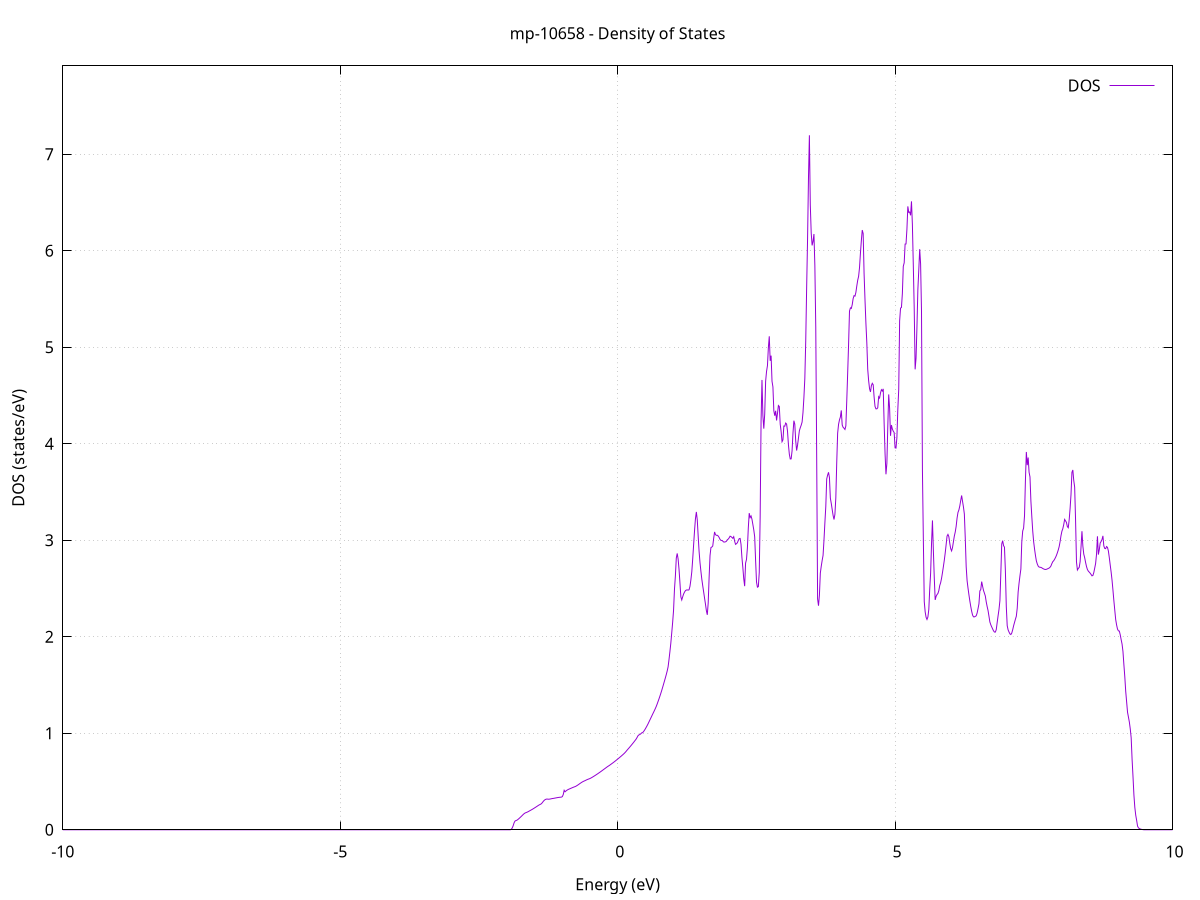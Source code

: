 set title 'mp-10658 - Density of States'
set xlabel 'Energy (eV)'
set ylabel 'DOS (states/eV)'
set grid
set xrange [-10:10]
set yrange [0:7.917]
set xzeroaxis lt -1
set terminal png size 800,600
set output 'mp-10658_dos_gnuplot.png'
plot '-' using 1:2 with lines title 'DOS'
-21.878500 0.000000
-21.862100 0.000000
-21.845600 0.000000
-21.829200 0.000000
-21.812800 0.000000
-21.796400 0.000000
-21.779900 0.000000
-21.763500 0.000000
-21.747100 0.000000
-21.730600 0.000000
-21.714200 0.000000
-21.697800 0.000000
-21.681300 0.000000
-21.664900 0.000000
-21.648500 0.000000
-21.632100 0.000000
-21.615600 0.000000
-21.599200 0.000000
-21.582800 0.000000
-21.566300 0.000000
-21.549900 0.000000
-21.533500 0.000000
-21.517100 0.000000
-21.500600 0.000000
-21.484200 0.000000
-21.467800 0.000000
-21.451300 0.000000
-21.434900 0.000000
-21.418500 0.000000
-21.402000 0.000000
-21.385600 0.000000
-21.369200 0.000000
-21.352800 0.000000
-21.336300 0.000000
-21.319900 0.000000
-21.303500 0.000000
-21.287000 0.000000
-21.270600 0.000000
-21.254200 0.000000
-21.237800 0.000000
-21.221300 0.000000
-21.204900 0.000000
-21.188500 0.000000
-21.172000 0.000000
-21.155600 0.000000
-21.139200 0.000000
-21.122700 0.000000
-21.106300 0.000000
-21.089900 0.000000
-21.073500 0.000000
-21.057000 0.000000
-21.040600 0.000000
-21.024200 0.000000
-21.007700 0.000000
-20.991300 0.000000
-20.974900 0.000000
-20.958500 0.000000
-20.942000 0.000000
-20.925600 0.000000
-20.909200 0.000000
-20.892700 0.000000
-20.876300 0.000000
-20.859900 0.000000
-20.843400 0.000000
-20.827000 0.000000
-20.810600 0.000000
-20.794200 0.000000
-20.777700 0.000000
-20.761300 0.000000
-20.744900 0.000000
-20.728400 0.000000
-20.712000 0.000000
-20.695600 0.000000
-20.679200 0.000000
-20.662700 0.000000
-20.646300 0.000000
-20.629900 0.000000
-20.613400 0.000000
-20.597000 0.000000
-20.580600 0.000000
-20.564100 0.000000
-20.547700 0.000000
-20.531300 0.000000
-20.514900 0.000000
-20.498400 0.000000
-20.482000 0.000000
-20.465600 0.000000
-20.449100 0.000000
-20.432700 0.000000
-20.416300 0.000000
-20.399800 0.000000
-20.383400 0.316300
-20.367000 1.110000
-20.350600 4.631000
-20.334100 10.374500
-20.317700 13.296700
-20.301300 17.948300
-20.284800 22.563200
-20.268400 28.885900
-20.252000 35.781600
-20.235600 36.711000
-20.219100 28.171500
-20.202700 20.006400
-20.186300 30.723900
-20.169800 23.390000
-20.153400 15.778500
-20.137000 8.450400
-20.120500 10.593600
-20.104100 13.247900
-20.087700 15.495900
-20.071300 19.190800
-20.054800 19.206700
-20.038400 20.221800
-20.022000 23.120300
-20.005500 20.246700
-19.989100 23.774000
-19.972700 23.336800
-19.956300 32.012900
-19.939800 36.419600
-19.923400 39.887900
-19.907000 33.405100
-19.890500 31.052300
-19.874100 38.079600
-19.857700 42.387100
-19.841200 49.116500
-19.824800 61.424100
-19.808400 53.771300
-19.792000 61.227200
-19.775500 41.593800
-19.759100 32.014600
-19.742700 23.946500
-19.726200 18.030600
-19.709800 13.243800
-19.693400 3.281300
-19.677000 0.000000
-19.660500 0.000000
-19.644100 0.000000
-19.627700 0.000000
-19.611200 0.000000
-19.594800 0.000000
-19.578400 0.000000
-19.561900 0.000000
-19.545500 0.000000
-19.529100 0.000000
-19.512700 0.000000
-19.496200 0.000000
-19.479800 0.000000
-19.463400 0.000000
-19.446900 0.000000
-19.430500 0.000000
-19.414100 0.000000
-19.397700 0.000000
-19.381200 0.000000
-19.364800 0.000000
-19.348400 0.000000
-19.331900 0.000000
-19.315500 0.000000
-19.299100 0.000000
-19.282600 0.000000
-19.266200 0.000000
-19.249800 0.000000
-19.233400 0.000000
-19.216900 0.000000
-19.200500 0.000000
-19.184100 0.000000
-19.167600 0.000000
-19.151200 0.000000
-19.134800 0.000000
-19.118400 0.000000
-19.101900 0.000000
-19.085500 0.000000
-19.069100 0.000000
-19.052600 0.000000
-19.036200 0.000000
-19.019800 0.000000
-19.003300 0.000000
-18.986900 0.000000
-18.970500 0.000000
-18.954100 0.000000
-18.937600 0.000000
-18.921200 0.000000
-18.904800 0.000000
-18.888300 0.000000
-18.871900 0.000000
-18.855500 0.000000
-18.839100 0.000000
-18.822600 0.000000
-18.806200 0.000000
-18.789800 0.000000
-18.773300 0.000000
-18.756900 0.000000
-18.740500 0.000000
-18.724000 0.000000
-18.707600 0.000000
-18.691200 0.000000
-18.674800 0.000000
-18.658300 0.000000
-18.641900 0.000000
-18.625500 0.000000
-18.609000 0.000000
-18.592600 0.000000
-18.576200 0.000000
-18.559800 0.000000
-18.543300 0.000000
-18.526900 0.000000
-18.510500 0.000000
-18.494000 0.000000
-18.477600 0.000000
-18.461200 0.000000
-18.444700 0.000000
-18.428300 0.000000
-18.411900 0.000000
-18.395500 0.000000
-18.379000 0.000000
-18.362600 0.000000
-18.346200 0.000000
-18.329700 0.000000
-18.313300 0.000000
-18.296900 0.000000
-18.280500 0.000000
-18.264000 0.000000
-18.247600 0.000000
-18.231200 0.000000
-18.214700 0.000000
-18.198300 0.000000
-18.181900 0.000000
-18.165400 0.000000
-18.149000 0.000000
-18.132600 0.000000
-18.116200 0.000000
-18.099700 0.000000
-18.083300 0.000000
-18.066900 0.000000
-18.050400 0.000000
-18.034000 0.000000
-18.017600 0.000000
-18.001200 0.000000
-17.984700 0.000000
-17.968300 0.000000
-17.951900 0.000000
-17.935400 0.000000
-17.919000 0.000000
-17.902600 0.000000
-17.886100 0.000000
-17.869700 0.000000
-17.853300 0.000000
-17.836900 0.000000
-17.820400 0.000000
-17.804000 0.000000
-17.787600 0.000000
-17.771100 0.000000
-17.754700 0.000000
-17.738300 0.000000
-17.721800 0.000000
-17.705400 0.000000
-17.689000 0.000000
-17.672600 0.000000
-17.656100 0.000000
-17.639700 0.000000
-17.623300 0.000000
-17.606800 0.000000
-17.590400 0.000000
-17.574000 0.000000
-17.557600 0.000000
-17.541100 0.000000
-17.524700 0.000000
-17.508300 0.000000
-17.491800 0.000000
-17.475400 0.000000
-17.459000 0.000000
-17.442500 0.000000
-17.426100 0.000000
-17.409700 0.000000
-17.393300 0.000000
-17.376800 0.000000
-17.360400 0.000000
-17.344000 0.000000
-17.327500 0.000000
-17.311100 0.000000
-17.294700 0.000000
-17.278300 0.000000
-17.261800 0.000000
-17.245400 0.000000
-17.229000 0.000000
-17.212500 0.000000
-17.196100 0.000000
-17.179700 0.000000
-17.163200 0.000000
-17.146800 0.000000
-17.130400 0.000000
-17.114000 0.000000
-17.097500 0.000000
-17.081100 0.000000
-17.064700 0.000000
-17.048200 0.000000
-17.031800 0.000000
-17.015400 0.000000
-16.999000 0.000000
-16.982500 0.000000
-16.966100 0.000000
-16.949700 0.000000
-16.933200 0.000000
-16.916800 0.000000
-16.900400 0.000000
-16.883900 0.000000
-16.867500 0.000000
-16.851100 0.000000
-16.834700 0.000000
-16.818200 0.000000
-16.801800 0.000000
-16.785400 0.000000
-16.768900 0.000000
-16.752500 0.000000
-16.736100 0.000000
-16.719700 0.000000
-16.703200 0.000000
-16.686800 0.000000
-16.670400 0.000000
-16.653900 0.000000
-16.637500 0.000000
-16.621100 0.000000
-16.604600 0.000000
-16.588200 0.000000
-16.571800 0.000000
-16.555400 0.000000
-16.538900 0.000000
-16.522500 0.000000
-16.506100 0.000000
-16.489600 0.000000
-16.473200 0.000000
-16.456800 0.000000
-16.440400 0.000000
-16.423900 0.000000
-16.407500 0.000000
-16.391100 0.000000
-16.374600 0.000000
-16.358200 0.000000
-16.341800 0.000000
-16.325300 0.000000
-16.308900 0.000000
-16.292500 0.000000
-16.276100 0.000000
-16.259600 0.000000
-16.243200 0.000000
-16.226800 0.000000
-16.210300 0.000000
-16.193900 0.000000
-16.177500 0.000000
-16.161100 0.000000
-16.144600 0.000000
-16.128200 0.000000
-16.111800 0.000000
-16.095300 0.000000
-16.078900 0.000000
-16.062500 0.000000
-16.046000 0.000000
-16.029600 0.000000
-16.013200 0.000000
-15.996800 0.000000
-15.980300 0.000000
-15.963900 0.000000
-15.947500 0.000000
-15.931000 0.000000
-15.914600 0.000000
-15.898200 0.000000
-15.881800 0.000000
-15.865300 0.000000
-15.848900 0.000000
-15.832500 0.000000
-15.816000 0.000000
-15.799600 0.000000
-15.783200 0.000000
-15.766700 0.000000
-15.750300 0.000000
-15.733900 0.000000
-15.717500 0.000000
-15.701000 0.000000
-15.684600 0.000000
-15.668200 0.000000
-15.651700 0.000000
-15.635300 0.000000
-15.618900 0.000000
-15.602500 0.000000
-15.586000 0.000000
-15.569600 0.000000
-15.553200 0.000000
-15.536700 0.000000
-15.520300 0.000000
-15.503900 0.000000
-15.487400 0.000000
-15.471000 0.000000
-15.454600 0.000000
-15.438200 0.000000
-15.421700 0.000000
-15.405300 0.000000
-15.388900 0.000000
-15.372400 0.000000
-15.356000 0.000000
-15.339600 0.000000
-15.323200 0.000000
-15.306700 0.000000
-15.290300 0.000000
-15.273900 0.000000
-15.257400 0.000000
-15.241000 0.000000
-15.224600 0.000000
-15.208100 0.000000
-15.191700 0.000000
-15.175300 0.000000
-15.158900 0.000000
-15.142400 0.000000
-15.126000 0.000000
-15.109600 0.000000
-15.093100 0.000000
-15.076700 0.000000
-15.060300 0.000000
-15.043800 0.000000
-15.027400 0.000000
-15.011000 0.000000
-14.994600 0.000000
-14.978100 0.000000
-14.961700 0.000000
-14.945300 0.000000
-14.928800 0.000000
-14.912400 0.000000
-14.896000 0.000000
-14.879600 0.000000
-14.863100 0.000000
-14.846700 0.000000
-14.830300 0.000000
-14.813800 0.000000
-14.797400 0.000000
-14.781000 0.000000
-14.764500 0.000000
-14.748100 0.000000
-14.731700 0.000000
-14.715300 0.000000
-14.698800 0.000000
-14.682400 0.000000
-14.666000 0.000000
-14.649500 0.000000
-14.633100 0.000000
-14.616700 0.000000
-14.600300 0.000000
-14.583800 0.000000
-14.567400 0.000000
-14.551000 0.000000
-14.534500 0.000000
-14.518100 0.000000
-14.501700 0.000000
-14.485200 0.000000
-14.468800 0.000000
-14.452400 0.000000
-14.436000 0.000000
-14.419500 0.000000
-14.403100 0.000000
-14.386700 0.000000
-14.370200 0.000000
-14.353800 0.000000
-14.337400 0.000000
-14.321000 0.000000
-14.304500 0.000000
-14.288100 0.000000
-14.271700 0.000000
-14.255200 0.000000
-14.238800 0.000000
-14.222400 0.000000
-14.205900 0.000000
-14.189500 0.000000
-14.173100 0.000000
-14.156700 0.000000
-14.140200 0.000000
-14.123800 0.000000
-14.107400 0.000000
-14.090900 0.000000
-14.074500 0.000000
-14.058100 0.000000
-14.041700 0.000000
-14.025200 0.000000
-14.008800 0.000000
-13.992400 0.000000
-13.975900 0.000000
-13.959500 0.000000
-13.943100 0.000000
-13.926600 0.000000
-13.910200 0.000000
-13.893800 0.000000
-13.877400 0.000000
-13.860900 0.000000
-13.844500 0.000000
-13.828100 0.000000
-13.811600 0.000000
-13.795200 0.000000
-13.778800 0.000000
-13.762400 0.000000
-13.745900 0.000000
-13.729500 0.000000
-13.713100 0.000000
-13.696600 0.000000
-13.680200 0.000000
-13.663800 0.000000
-13.647300 0.000000
-13.630900 0.000000
-13.614500 0.000000
-13.598100 0.000000
-13.581600 0.000000
-13.565200 0.000000
-13.548800 0.000000
-13.532300 0.000000
-13.515900 0.000000
-13.499500 0.000000
-13.483100 0.000000
-13.466600 0.000000
-13.450200 0.000000
-13.433800 0.000000
-13.417300 0.000000
-13.400900 0.000000
-13.384500 0.000000
-13.368000 0.000000
-13.351600 0.000000
-13.335200 0.000000
-13.318800 0.000000
-13.302300 0.000000
-13.285900 0.000000
-13.269500 0.000000
-13.253000 0.000000
-13.236600 0.000000
-13.220200 0.000000
-13.203800 0.000000
-13.187300 0.000000
-13.170900 0.000000
-13.154500 0.000000
-13.138000 0.000000
-13.121600 0.000000
-13.105200 0.000000
-13.088700 0.000000
-13.072300 0.000000
-13.055900 0.000000
-13.039500 0.000000
-13.023000 0.000000
-13.006600 0.000000
-12.990200 0.000000
-12.973700 0.000000
-12.957300 0.000000
-12.940900 0.000000
-12.924500 0.000000
-12.908000 0.000000
-12.891600 0.000000
-12.875200 0.000000
-12.858700 0.000000
-12.842300 0.000000
-12.825900 0.000000
-12.809400 0.000000
-12.793000 0.000000
-12.776600 0.000000
-12.760200 0.000000
-12.743700 0.000000
-12.727300 0.000000
-12.710900 0.000000
-12.694400 0.000000
-12.678000 0.000000
-12.661600 0.000000
-12.645200 0.000000
-12.628700 0.000000
-12.612300 0.000000
-12.595900 0.000000
-12.579400 0.000000
-12.563000 0.000000
-12.546600 0.000000
-12.530100 0.000000
-12.513700 0.000000
-12.497300 0.000000
-12.480900 0.000000
-12.464400 0.000000
-12.448000 0.000000
-12.431600 0.000000
-12.415100 0.000000
-12.398700 0.000000
-12.382300 0.000000
-12.365800 0.000000
-12.349400 0.000000
-12.333000 0.000000
-12.316600 0.000000
-12.300100 0.000000
-12.283700 0.000000
-12.267300 0.000000
-12.250800 0.000000
-12.234400 0.000000
-12.218000 0.000000
-12.201600 0.000000
-12.185100 0.000000
-12.168700 0.000000
-12.152300 0.000000
-12.135800 0.000000
-12.119400 0.000000
-12.103000 0.000000
-12.086500 0.000000
-12.070100 0.000000
-12.053700 0.000000
-12.037300 0.000000
-12.020800 0.000000
-12.004400 0.000000
-11.988000 0.000000
-11.971500 0.000000
-11.955100 0.000000
-11.938700 0.000000
-11.922300 0.000000
-11.905800 0.000000
-11.889400 0.000000
-11.873000 0.000000
-11.856500 0.000000
-11.840100 0.000000
-11.823700 0.000000
-11.807200 0.000000
-11.790800 0.000000
-11.774400 0.000000
-11.758000 0.000000
-11.741500 0.000000
-11.725100 0.000000
-11.708700 0.000000
-11.692200 0.000000
-11.675800 0.000000
-11.659400 0.000000
-11.643000 0.000000
-11.626500 0.000000
-11.610100 0.000000
-11.593700 0.000000
-11.577200 0.000000
-11.560800 0.000000
-11.544400 0.000000
-11.527900 0.000000
-11.511500 0.000000
-11.495100 0.000000
-11.478700 0.000000
-11.462200 0.000000
-11.445800 0.000000
-11.429400 0.000000
-11.412900 0.000000
-11.396500 0.000000
-11.380100 0.000000
-11.363700 0.000000
-11.347200 0.000000
-11.330800 0.000000
-11.314400 0.000000
-11.297900 0.000000
-11.281500 0.000000
-11.265100 0.000000
-11.248600 0.000000
-11.232200 0.000000
-11.215800 0.000000
-11.199400 0.000000
-11.182900 0.000000
-11.166500 0.000000
-11.150100 0.000000
-11.133600 0.000000
-11.117200 0.000000
-11.100800 0.000000
-11.084400 0.000000
-11.067900 0.000000
-11.051500 0.000000
-11.035100 0.000000
-11.018600 0.000000
-11.002200 0.000000
-10.985800 0.000000
-10.969300 0.000000
-10.952900 0.000000
-10.936500 0.000000
-10.920100 0.000000
-10.903600 0.000000
-10.887200 0.000000
-10.870800 0.000000
-10.854300 0.000000
-10.837900 0.000000
-10.821500 0.000000
-10.805100 0.000000
-10.788600 0.000000
-10.772200 0.000000
-10.755800 0.000000
-10.739300 0.000000
-10.722900 0.000000
-10.706500 0.000000
-10.690000 0.000000
-10.673600 0.000000
-10.657200 0.000000
-10.640800 0.000000
-10.624300 0.000000
-10.607900 0.000000
-10.591500 0.000000
-10.575000 0.000000
-10.558600 0.000000
-10.542200 0.000000
-10.525800 0.000000
-10.509300 0.000000
-10.492900 0.000000
-10.476500 0.000000
-10.460000 0.000000
-10.443600 0.000000
-10.427200 0.000000
-10.410700 0.000000
-10.394300 0.000000
-10.377900 0.000000
-10.361500 0.000000
-10.345000 0.000000
-10.328600 0.000000
-10.312200 0.000000
-10.295700 0.000000
-10.279300 0.000000
-10.262900 0.000000
-10.246500 0.000000
-10.230000 0.000000
-10.213600 0.000000
-10.197200 0.000000
-10.180700 0.000000
-10.164300 0.000000
-10.147900 0.000000
-10.131400 0.000000
-10.115000 0.000000
-10.098600 0.000000
-10.082200 0.000000
-10.065700 0.000000
-10.049300 0.000000
-10.032900 0.000000
-10.016400 0.000000
-10.000000 0.000000
-9.983600 0.000000
-9.967200 0.000000
-9.950700 0.000000
-9.934300 0.000000
-9.917900 0.000000
-9.901400 0.000000
-9.885000 0.000000
-9.868600 0.000000
-9.852100 0.000000
-9.835700 0.000000
-9.819300 0.000000
-9.802900 0.000000
-9.786400 0.000000
-9.770000 0.000000
-9.753600 0.000000
-9.737100 0.000000
-9.720700 0.000000
-9.704300 0.000000
-9.687800 0.000000
-9.671400 0.000000
-9.655000 0.000000
-9.638600 0.000000
-9.622100 0.000000
-9.605700 0.000000
-9.589300 0.000000
-9.572800 0.000000
-9.556400 0.000000
-9.540000 0.000000
-9.523600 0.000000
-9.507100 0.000000
-9.490700 0.000000
-9.474300 0.000000
-9.457800 0.000000
-9.441400 0.000000
-9.425000 0.000000
-9.408500 0.000000
-9.392100 0.000000
-9.375700 0.000000
-9.359300 0.000000
-9.342800 0.000000
-9.326400 0.000000
-9.310000 0.000000
-9.293500 0.000000
-9.277100 0.000000
-9.260700 0.000000
-9.244300 0.000000
-9.227800 0.000000
-9.211400 0.000000
-9.195000 0.000000
-9.178500 0.000000
-9.162100 0.000000
-9.145700 0.000000
-9.129200 0.000000
-9.112800 0.000000
-9.096400 0.000000
-9.080000 0.000000
-9.063500 0.000000
-9.047100 0.000000
-9.030700 0.000000
-9.014200 0.000000
-8.997800 0.000000
-8.981400 0.000000
-8.965000 0.000000
-8.948500 0.000000
-8.932100 0.000000
-8.915700 0.000000
-8.899200 0.000000
-8.882800 0.000000
-8.866400 0.000000
-8.849900 0.000000
-8.833500 0.000000
-8.817100 0.000000
-8.800700 0.000000
-8.784200 0.000000
-8.767800 0.000000
-8.751400 0.000000
-8.734900 0.000000
-8.718500 0.000000
-8.702100 0.000000
-8.685700 0.000000
-8.669200 0.000000
-8.652800 0.000000
-8.636400 0.000000
-8.619900 0.000000
-8.603500 0.000000
-8.587100 0.000000
-8.570600 0.000000
-8.554200 0.000000
-8.537800 0.000000
-8.521400 0.000000
-8.504900 0.000000
-8.488500 0.000000
-8.472100 0.000000
-8.455600 0.000000
-8.439200 0.000000
-8.422800 0.000000
-8.406400 0.000000
-8.389900 0.000000
-8.373500 0.000000
-8.357100 0.000000
-8.340600 0.000000
-8.324200 0.000000
-8.307800 0.000000
-8.291300 0.000000
-8.274900 0.000000
-8.258500 0.000000
-8.242100 0.000000
-8.225600 0.000000
-8.209200 0.000000
-8.192800 0.000000
-8.176300 0.000000
-8.159900 0.000000
-8.143500 0.000000
-8.127100 0.000000
-8.110600 0.000000
-8.094200 0.000000
-8.077800 0.000000
-8.061300 0.000000
-8.044900 0.000000
-8.028500 0.000000
-8.012000 0.000000
-7.995600 0.000000
-7.979200 0.000000
-7.962800 0.000000
-7.946300 0.000000
-7.929900 0.000000
-7.913500 0.000000
-7.897000 0.000000
-7.880600 0.000000
-7.864200 0.000000
-7.847800 0.000000
-7.831300 0.000000
-7.814900 0.000000
-7.798500 0.000000
-7.782000 0.000000
-7.765600 0.000000
-7.749200 0.000000
-7.732700 0.000000
-7.716300 0.000000
-7.699900 0.000000
-7.683500 0.000000
-7.667000 0.000000
-7.650600 0.000000
-7.634200 0.000000
-7.617700 0.000000
-7.601300 0.000000
-7.584900 0.000000
-7.568500 0.000000
-7.552000 0.000000
-7.535600 0.000000
-7.519200 0.000000
-7.502700 0.000000
-7.486300 0.000000
-7.469900 0.000000
-7.453400 0.000000
-7.437000 0.000000
-7.420600 0.000000
-7.404200 0.000000
-7.387700 0.000000
-7.371300 0.000000
-7.354900 0.000000
-7.338400 0.000000
-7.322000 0.000000
-7.305600 0.000000
-7.289100 0.000000
-7.272700 0.000000
-7.256300 0.000000
-7.239900 0.000000
-7.223400 0.000000
-7.207000 0.000000
-7.190600 0.000000
-7.174100 0.000000
-7.157700 0.000000
-7.141300 0.000000
-7.124900 0.000000
-7.108400 0.000000
-7.092000 0.000000
-7.075600 0.000000
-7.059100 0.000000
-7.042700 0.000000
-7.026300 0.000000
-7.009800 0.000000
-6.993400 0.000000
-6.977000 0.000000
-6.960600 0.000000
-6.944100 0.000000
-6.927700 0.000000
-6.911300 0.000000
-6.894800 0.000000
-6.878400 0.000000
-6.862000 0.000000
-6.845600 0.000000
-6.829100 0.000000
-6.812700 0.000000
-6.796300 0.000000
-6.779800 0.000000
-6.763400 0.000000
-6.747000 0.000000
-6.730500 0.000000
-6.714100 0.000000
-6.697700 0.000000
-6.681300 0.000000
-6.664800 0.000000
-6.648400 0.000000
-6.632000 0.000000
-6.615500 0.000000
-6.599100 0.000000
-6.582700 0.000000
-6.566300 0.000000
-6.549800 0.000000
-6.533400 0.000000
-6.517000 0.000000
-6.500500 0.000000
-6.484100 0.000000
-6.467700 0.000000
-6.451200 0.000000
-6.434800 0.000000
-6.418400 0.000000
-6.402000 0.000000
-6.385500 0.000000
-6.369100 0.000000
-6.352700 0.000000
-6.336200 0.000000
-6.319800 0.000000
-6.303400 0.000000
-6.287000 0.000000
-6.270500 0.000000
-6.254100 0.000000
-6.237700 0.000000
-6.221200 0.000000
-6.204800 0.000000
-6.188400 0.000000
-6.171900 0.000000
-6.155500 0.000000
-6.139100 0.000000
-6.122700 0.000000
-6.106200 0.000000
-6.089800 0.000000
-6.073400 0.000000
-6.056900 0.000000
-6.040500 0.000000
-6.024100 0.000000
-6.007700 0.000000
-5.991200 0.000000
-5.974800 0.000000
-5.958400 0.000000
-5.941900 0.000000
-5.925500 0.000000
-5.909100 0.000000
-5.892600 0.000000
-5.876200 0.000000
-5.859800 0.000000
-5.843400 0.000000
-5.826900 0.000000
-5.810500 0.000000
-5.794100 0.000000
-5.777600 0.000000
-5.761200 0.000000
-5.744800 0.000000
-5.728400 0.000000
-5.711900 0.000000
-5.695500 0.000000
-5.679100 0.000000
-5.662600 0.000000
-5.646200 0.000000
-5.629800 0.000000
-5.613300 0.000000
-5.596900 0.000000
-5.580500 0.000000
-5.564100 0.000000
-5.547600 0.000000
-5.531200 0.000000
-5.514800 0.000000
-5.498300 0.000000
-5.481900 0.000000
-5.465500 0.000000
-5.449100 0.000000
-5.432600 0.000000
-5.416200 0.000000
-5.399800 0.000000
-5.383300 0.000000
-5.366900 0.000000
-5.350500 0.000000
-5.334000 0.000000
-5.317600 0.000000
-5.301200 0.000000
-5.284800 0.000000
-5.268300 0.000000
-5.251900 0.000000
-5.235500 0.000000
-5.219000 0.000000
-5.202600 0.000000
-5.186200 0.000000
-5.169800 0.000000
-5.153300 0.000000
-5.136900 0.000000
-5.120500 0.000000
-5.104000 0.000000
-5.087600 0.000000
-5.071200 0.000000
-5.054700 0.000000
-5.038300 0.000000
-5.021900 0.000000
-5.005500 0.000000
-4.989000 0.000000
-4.972600 0.000000
-4.956200 0.000000
-4.939700 0.000000
-4.923300 0.000000
-4.906900 0.000000
-4.890500 0.000000
-4.874000 0.000000
-4.857600 0.000000
-4.841200 0.000000
-4.824700 0.000000
-4.808300 0.000000
-4.791900 0.000000
-4.775400 0.000000
-4.759000 0.000000
-4.742600 0.000000
-4.726200 0.000000
-4.709700 0.000000
-4.693300 0.000000
-4.676900 0.000000
-4.660400 0.000000
-4.644000 0.000000
-4.627600 0.000000
-4.611100 0.000000
-4.594700 0.000000
-4.578300 0.000000
-4.561900 0.000000
-4.545400 0.000000
-4.529000 0.000000
-4.512600 0.000000
-4.496100 0.000000
-4.479700 0.000000
-4.463300 0.000000
-4.446900 0.000000
-4.430400 0.000000
-4.414000 0.000000
-4.397600 0.000000
-4.381100 0.000000
-4.364700 0.000000
-4.348300 0.000000
-4.331800 0.000000
-4.315400 0.000000
-4.299000 0.000000
-4.282600 0.000000
-4.266100 0.000000
-4.249700 0.000000
-4.233300 0.000000
-4.216800 0.000000
-4.200400 0.000000
-4.184000 0.000000
-4.167600 0.000000
-4.151100 0.000000
-4.134700 0.000000
-4.118300 0.000000
-4.101800 0.000000
-4.085400 0.000000
-4.069000 0.000000
-4.052500 0.000000
-4.036100 0.000000
-4.019700 0.000000
-4.003300 0.000000
-3.986800 0.000000
-3.970400 0.000000
-3.954000 0.000000
-3.937500 0.000000
-3.921100 0.000000
-3.904700 0.000000
-3.888300 0.000000
-3.871800 0.000000
-3.855400 0.000000
-3.839000 0.000000
-3.822500 0.000000
-3.806100 0.000000
-3.789700 0.000000
-3.773200 0.000000
-3.756800 0.000000
-3.740400 0.000000
-3.724000 0.000000
-3.707500 0.000000
-3.691100 0.000000
-3.674700 0.000000
-3.658200 0.000000
-3.641800 0.000000
-3.625400 0.000000
-3.609000 0.000000
-3.592500 0.000000
-3.576100 0.000000
-3.559700 0.000000
-3.543200 0.000000
-3.526800 0.000000
-3.510400 0.000000
-3.493900 0.000000
-3.477500 0.000000
-3.461100 0.000000
-3.444700 0.000000
-3.428200 0.000000
-3.411800 0.000000
-3.395400 0.000000
-3.378900 0.000000
-3.362500 0.000000
-3.346100 0.000000
-3.329700 0.000000
-3.313200 0.000000
-3.296800 0.000000
-3.280400 0.000000
-3.263900 0.000000
-3.247500 0.000000
-3.231100 0.000000
-3.214600 0.000000
-3.198200 0.000000
-3.181800 0.000000
-3.165400 0.000000
-3.148900 0.000000
-3.132500 0.000000
-3.116100 0.000000
-3.099600 0.000000
-3.083200 0.000000
-3.066800 0.000000
-3.050400 0.000000
-3.033900 0.000000
-3.017500 0.000000
-3.001100 0.000000
-2.984600 0.000000
-2.968200 0.000000
-2.951800 0.000000
-2.935300 0.000000
-2.918900 0.000000
-2.902500 0.000000
-2.886100 0.000000
-2.869600 0.000000
-2.853200 0.000000
-2.836800 0.000000
-2.820300 0.000000
-2.803900 0.000000
-2.787500 0.000000
-2.771100 0.000000
-2.754600 0.000000
-2.738200 0.000000
-2.721800 0.000000
-2.705300 0.000000
-2.688900 0.000000
-2.672500 0.000000
-2.656000 0.000000
-2.639600 0.000000
-2.623200 0.000000
-2.606800 0.000000
-2.590300 0.000000
-2.573900 0.000000
-2.557500 0.000000
-2.541000 0.000000
-2.524600 0.000000
-2.508200 0.000000
-2.491800 0.000000
-2.475300 0.000000
-2.458900 0.000000
-2.442500 0.000000
-2.426000 0.000000
-2.409600 0.000000
-2.393200 0.000000
-2.376700 0.000000
-2.360300 0.000000
-2.343900 0.000000
-2.327500 0.000000
-2.311000 0.000000
-2.294600 0.000000
-2.278200 0.000000
-2.261700 0.000000
-2.245300 0.000000
-2.228900 0.000000
-2.212500 0.000000
-2.196000 0.000000
-2.179600 0.000000
-2.163200 0.000000
-2.146700 0.000000
-2.130300 0.000000
-2.113900 0.000000
-2.097400 0.000000
-2.081000 0.000000
-2.064600 0.000000
-2.048200 0.000000
-2.031700 0.000000
-2.015300 0.000000
-1.998900 0.000000
-1.982400 0.000000
-1.966000 0.000000
-1.949600 0.000000
-1.933100 0.000000
-1.916700 0.005000
-1.900300 0.018500
-1.883900 0.040400
-1.867400 0.070700
-1.851000 0.089600
-1.834600 0.095200
-1.818100 0.098400
-1.801700 0.104800
-1.785300 0.112700
-1.768900 0.121200
-1.752400 0.130000
-1.736000 0.139100
-1.719600 0.148400
-1.703100 0.157900
-1.686700 0.166400
-1.670300 0.173200
-1.653800 0.177400
-1.637400 0.181100
-1.621000 0.185300
-1.604600 0.190400
-1.588100 0.195800
-1.571700 0.201100
-1.555300 0.206300
-1.538800 0.211700
-1.522400 0.217500
-1.506000 0.223300
-1.489600 0.229400
-1.473100 0.235500
-1.456700 0.241700
-1.440300 0.248100
-1.423800 0.254500
-1.407400 0.259500
-1.391000 0.264100
-1.374500 0.269900
-1.358100 0.280800
-1.341700 0.293300
-1.325300 0.303900
-1.308800 0.311600
-1.292400 0.316400
-1.276000 0.318400
-1.259500 0.317700
-1.243100 0.316500
-1.226700 0.317700
-1.210300 0.319400
-1.193800 0.321700
-1.177400 0.323600
-1.161000 0.325000
-1.144500 0.326700
-1.128100 0.328600
-1.111700 0.330400
-1.095200 0.332200
-1.078800 0.334000
-1.062400 0.335500
-1.046000 0.336700
-1.029500 0.337500
-1.013100 0.338600
-0.996700 0.343800
-0.980200 0.365200
-0.963800 0.409000
-0.947400 0.394000
-0.931000 0.402400
-0.914500 0.409600
-0.898100 0.415400
-0.881700 0.420000
-0.865200 0.424100
-0.848800 0.428100
-0.832400 0.432300
-0.815900 0.436400
-0.799500 0.440400
-0.783100 0.444100
-0.766700 0.447300
-0.750200 0.452000
-0.733800 0.457700
-0.717400 0.463900
-0.700900 0.470500
-0.684500 0.477300
-0.668100 0.483900
-0.651700 0.490200
-0.635200 0.496100
-0.618800 0.501000
-0.602400 0.505500
-0.585900 0.509800
-0.569500 0.514500
-0.553100 0.518900
-0.536600 0.522900
-0.520200 0.526600
-0.503800 0.530000
-0.487400 0.534600
-0.470900 0.539800
-0.454500 0.545400
-0.438100 0.551200
-0.421600 0.557100
-0.405200 0.563200
-0.388800 0.569400
-0.372400 0.575600
-0.355900 0.582000
-0.339500 0.588600
-0.323100 0.595200
-0.306600 0.601900
-0.290200 0.608700
-0.273800 0.615700
-0.257300 0.622700
-0.240900 0.629700
-0.224500 0.636600
-0.208100 0.643600
-0.191600 0.650700
-0.175200 0.657300
-0.158800 0.663200
-0.142300 0.669700
-0.125900 0.676700
-0.109500 0.683500
-0.093100 0.690400
-0.076600 0.697400
-0.060200 0.704700
-0.043800 0.712100
-0.027300 0.719700
-0.010900 0.727400
0.005500 0.735100
0.022000 0.742900
0.038400 0.750800
0.054800 0.758800
0.071200 0.767000
0.087700 0.775300
0.104100 0.783800
0.120500 0.792700
0.137000 0.802500
0.153400 0.813400
0.169800 0.825000
0.186200 0.835900
0.202700 0.846700
0.219100 0.857700
0.235500 0.868900
0.252000 0.880300
0.268400 0.892100
0.284800 0.903700
0.301300 0.915900
0.317700 0.928200
0.334100 0.940700
0.350500 0.956800
0.367000 0.974900
0.383400 0.983200
0.399800 0.987300
0.416300 0.994000
0.432700 1.004000
0.449100 1.006500
0.465500 1.016300
0.482000 1.030100
0.498400 1.045300
0.514800 1.062000
0.531300 1.079300
0.547700 1.097500
0.564100 1.117400
0.580600 1.137300
0.597000 1.157000
0.613400 1.176800
0.629800 1.196800
0.646300 1.216200
0.662700 1.235900
0.679100 1.256500
0.695600 1.278300
0.712000 1.303100
0.728400 1.329600
0.744900 1.356500
0.761300 1.384300
0.777700 1.413300
0.794100 1.443400
0.810600 1.475500
0.827000 1.508000
0.843400 1.540800
0.859900 1.574100
0.876300 1.608300
0.892700 1.645200
0.909100 1.688100
0.925600 1.763600
0.942000 1.846000
0.958400 1.934200
0.974900 2.040400
0.991300 2.149700
1.007700 2.274500
1.024200 2.492000
1.040600 2.629100
1.057000 2.816000
1.073400 2.864100
1.089900 2.805700
1.106300 2.699700
1.122700 2.561100
1.139200 2.414700
1.155600 2.381900
1.172000 2.414300
1.188400 2.442900
1.204900 2.462900
1.221300 2.477700
1.237700 2.484500
1.254200 2.486200
1.270600 2.483700
1.287000 2.487400
1.303500 2.523000
1.319900 2.589700
1.336300 2.672900
1.352700 2.804500
1.369200 2.952500
1.385600 3.097800
1.402000 3.222600
1.418500 3.293900
1.434900 3.212600
1.451300 3.044400
1.467700 2.886600
1.484200 2.768300
1.500600 2.679000
1.517000 2.596600
1.533500 2.529000
1.549900 2.465700
1.566300 2.401100
1.582800 2.338900
1.599200 2.271300
1.615600 2.227700
1.632000 2.351200
1.648500 2.614500
1.664900 2.841300
1.681300 2.924800
1.697800 2.930400
1.714200 2.941300
1.730600 3.020200
1.747000 3.086900
1.763500 3.058700
1.779900 3.051400
1.796300 3.052400
1.812800 3.043900
1.829200 3.029200
1.845600 3.009400
1.862100 2.999100
1.878500 2.998900
1.894900 2.991600
1.911300 2.982400
1.927800 2.982100
1.944200 2.984400
1.960600 2.990200
1.977100 3.006400
1.993500 3.012700
2.009900 3.025800
2.026300 3.042900
2.042800 3.038400
2.059200 3.030000
2.075600 3.021000
2.092100 3.037300
2.108500 2.990900
2.124900 2.958000
2.141400 2.964700
2.157800 2.974900
2.174200 2.998300
2.190600 3.017200
2.207100 3.019500
2.223500 2.958600
2.239900 2.821300
2.256400 2.718500
2.272800 2.600000
2.289200 2.525000
2.305600 2.763400
2.322100 2.801300
2.338500 2.920600
2.354900 3.128400
2.371400 3.281700
2.387800 3.235900
2.404200 3.252300
2.420700 3.218700
2.437100 3.163800
2.453500 3.108500
2.469900 3.036100
2.486400 2.790300
2.502800 2.567800
2.519200 2.514500
2.535700 2.520000
2.552100 2.665900
2.568500 3.240200
2.584900 4.234100
2.601400 4.661900
2.617800 4.291600
2.634200 4.157300
2.650700 4.309500
2.667100 4.648300
2.683500 4.749800
2.700000 4.810400
2.716400 4.996300
2.732800 5.114400
2.749200 4.860700
2.765700 4.913800
2.782100 4.648500
2.798500 4.589900
2.815000 4.341900
2.831400 4.291500
2.847800 4.342200
2.864200 4.242100
2.880700 4.315100
2.897100 4.396900
2.913500 4.386800
2.930000 4.202600
2.946400 4.127600
2.962800 4.022100
2.979300 4.041300
2.995700 4.184200
3.012100 4.182800
3.028500 4.215200
3.045000 4.204900
3.061400 4.131100
3.077800 3.992300
3.094300 3.892800
3.110700 3.842900
3.127100 3.844200
3.143500 3.926600
3.160000 4.111000
3.176400 4.239800
3.192800 4.203300
3.209300 4.030400
3.225700 3.930600
3.242100 3.984200
3.258600 4.058600
3.275000 4.134900
3.291400 4.166600
3.307800 4.192600
3.324300 4.225400
3.340700 4.325500
3.357100 4.480900
3.373600 4.678200
3.390000 5.066900
3.406400 5.617000
3.422900 6.124600
3.439300 6.754000
3.455700 7.197500
3.472100 6.475200
3.488600 6.183600
3.505000 6.056300
3.521400 6.098600
3.537900 6.174400
3.554300 5.847700
3.570700 5.207200
3.587100 3.874300
3.603600 2.392800
3.620000 2.322200
3.636400 2.431600
3.652900 2.659900
3.669300 2.730100
3.685700 2.790600
3.702200 2.843800
3.718600 3.000200
3.735000 3.181100
3.751400 3.350000
3.767900 3.635800
3.784300 3.675800
3.800700 3.704800
3.817200 3.650000
3.833600 3.437000
3.850000 3.382900
3.866400 3.320100
3.882900 3.258900
3.899300 3.215500
3.915700 3.269000
3.932200 3.440600
3.948600 3.805900
3.965000 4.109900
3.981500 4.201500
3.997900 4.248000
4.014300 4.277800
4.030700 4.346300
4.047200 4.195100
4.063600 4.171100
4.080000 4.161900
4.096500 4.149000
4.112900 4.185800
4.129300 4.447000
4.145700 4.733400
4.162200 5.032000
4.178600 5.375600
4.195000 5.409100
4.211500 5.403500
4.227900 5.442500
4.244300 5.505300
4.260800 5.535800
4.277200 5.530800
4.293600 5.569100
4.310000 5.635300
4.326500 5.694900
4.342900 5.735800
4.359300 5.826500
4.375800 5.976100
4.392200 6.105700
4.408600 6.215400
4.425000 6.178800
4.441500 5.764900
4.457900 5.495500
4.474300 5.252400
4.490800 5.047100
4.507200 4.771500
4.523600 4.653700
4.540100 4.571000
4.556500 4.537800
4.572900 4.602700
4.589300 4.627200
4.605800 4.612100
4.622200 4.484900
4.638600 4.388200
4.655100 4.362400
4.671500 4.362400
4.687900 4.373700
4.704300 4.488200
4.720800 4.474400
4.737200 4.526500
4.753600 4.560700
4.770100 4.547500
4.786500 4.569500
4.802900 4.209800
4.819400 3.899600
4.835800 3.684400
4.852200 3.796600
4.868600 4.177100
4.885100 4.512100
4.901500 4.368300
4.917900 4.083100
4.934400 4.194700
4.950800 4.154800
4.967200 4.131000
4.983600 4.117300
5.000100 3.958200
5.016500 3.955800
5.032900 4.065500
5.049400 4.354700
5.065800 4.561600
5.082200 5.273100
5.098700 5.406400
5.115100 5.413700
5.131500 5.557100
5.147900 5.838900
5.164400 5.876000
5.180800 6.070000
5.197200 6.071600
5.213700 6.224800
5.230100 6.460900
5.246500 6.398400
5.262900 6.402300
5.279400 6.368200
5.295800 6.512600
5.312200 6.272600
5.328700 5.849400
5.345100 5.402700
5.361500 4.771800
5.378000 4.888300
5.394400 5.211700
5.410800 5.597800
5.427200 5.798700
5.443700 6.017200
5.460100 5.864400
5.476500 5.372500
5.493000 3.729100
5.509400 3.015400
5.525800 2.366100
5.542200 2.259100
5.558700 2.202700
5.575100 2.179700
5.591500 2.205200
5.608000 2.283400
5.624400 2.493000
5.640800 2.660600
5.657300 2.966800
5.673700 3.206400
5.690100 2.896200
5.706500 2.612200
5.723000 2.382300
5.739400 2.418700
5.755800 2.437300
5.772300 2.449200
5.788700 2.478400
5.805100 2.531300
5.821500 2.560900
5.838000 2.606700
5.854400 2.665200
5.870800 2.727800
5.887300 2.793900
5.903700 2.868800
5.920100 2.953700
5.936600 3.043500
5.953000 3.061100
5.969400 3.037700
5.985800 2.970000
6.002300 2.914100
6.018700 2.890200
6.035100 2.924300
6.051600 2.984900
6.068000 3.043800
6.084400 3.085600
6.100900 3.144500
6.117300 3.229700
6.133700 3.288600
6.150100 3.314300
6.166600 3.356200
6.183000 3.412100
6.199400 3.464700
6.215900 3.404500
6.232300 3.345500
6.248700 3.272300
6.265100 3.022400
6.281600 2.727200
6.298000 2.581700
6.314400 2.505600
6.330900 2.436300
6.347300 2.372200
6.363700 2.315300
6.380200 2.265000
6.396600 2.225200
6.413000 2.207200
6.429400 2.206400
6.445900 2.211500
6.462300 2.217600
6.478700 2.245800
6.495200 2.291600
6.511600 2.341400
6.528000 2.475300
6.544400 2.489100
6.560900 2.572000
6.577300 2.524400
6.593700 2.480600
6.610200 2.452400
6.626600 2.422600
6.643000 2.361900
6.659500 2.313600
6.675900 2.271700
6.692300 2.212700
6.708700 2.153200
6.725200 2.124700
6.741600 2.102700
6.758000 2.082000
6.774500 2.061900
6.790900 2.049300
6.807300 2.048700
6.823700 2.074500
6.840200 2.147800
6.856600 2.218200
6.873000 2.284100
6.889500 2.374500
6.905900 2.657700
6.922300 2.961500
6.938800 2.996600
6.955200 2.945400
6.971600 2.928600
6.988000 2.687100
7.004500 2.315500
7.020900 2.115400
7.037300 2.071800
7.053800 2.049100
7.070200 2.030000
7.086600 2.023500
7.103000 2.038600
7.119500 2.072100
7.135900 2.113100
7.152300 2.147600
7.168800 2.181800
7.185200 2.213000
7.201600 2.297200
7.218100 2.464700
7.234500 2.555700
7.250900 2.632600
7.267300 2.702600
7.283800 2.982800
7.300200 3.096000
7.316600 3.126600
7.333100 3.254100
7.349500 3.624400
7.365900 3.915500
7.382300 3.778800
7.398800 3.858000
7.415200 3.705600
7.431600 3.656700
7.448100 3.405900
7.464500 3.246200
7.480900 3.097100
7.497400 2.986000
7.513800 2.909600
7.530200 2.842700
7.546600 2.786500
7.563100 2.754400
7.579500 2.732500
7.595900 2.722800
7.612400 2.720600
7.628800 2.719400
7.645200 2.714400
7.661600 2.707800
7.678100 2.703200
7.694500 2.699100
7.710900 2.697600
7.727400 2.699400
7.743800 2.703500
7.760200 2.707900
7.776700 2.712600
7.793100 2.720900
7.809500 2.734300
7.825900 2.758500
7.842400 2.778600
7.858800 2.788300
7.875200 2.803900
7.891700 2.822000
7.908100 2.843600
7.924500 2.869900
7.940900 2.899400
7.957400 2.934500
7.973800 2.984800
7.990200 3.047100
8.006700 3.093500
8.023100 3.120400
8.039500 3.162000
8.056000 3.216600
8.072400 3.201500
8.088800 3.185100
8.105200 3.141700
8.121700 3.130500
8.138100 3.212700
8.154500 3.330800
8.171000 3.475500
8.187400 3.704600
8.203800 3.729000
8.220200 3.621300
8.236700 3.551700
8.253100 3.206900
8.269500 2.775900
8.286000 2.692500
8.302400 2.708500
8.318800 2.719400
8.335300 2.779200
8.351700 2.933900
8.368100 3.094200
8.384500 2.940300
8.401000 2.856200
8.417400 2.819400
8.433800 2.770400
8.450300 2.727600
8.466700 2.697100
8.483100 2.680500
8.499500 2.670300
8.516000 2.659400
8.532400 2.646300
8.548800 2.631700
8.565300 2.635600
8.581700 2.665600
8.598100 2.712000
8.614600 2.760600
8.631000 2.857000
8.647400 3.041600
8.663800 2.851900
8.680300 2.901100
8.696700 2.972200
8.713100 2.987500
8.729600 3.008100
8.746000 3.046000
8.762400 2.941600
8.778900 2.915800
8.795300 2.913500
8.811700 2.935300
8.828100 2.927100
8.844600 2.889000
8.861000 2.821000
8.877400 2.745200
8.893900 2.671000
8.910300 2.587000
8.926700 2.484000
8.943100 2.375300
8.959600 2.276100
8.976000 2.179100
8.992400 2.123200
9.008900 2.079900
9.025300 2.061700
9.041700 2.059200
9.058200 2.020700
9.074600 1.970600
9.091000 1.924500
9.107400 1.847000
9.123900 1.710900
9.140300 1.586000
9.156700 1.435300
9.173200 1.326500
9.189600 1.218000
9.206000 1.167900
9.222400 1.116200
9.238900 1.045200
9.255300 0.952700
9.271700 0.729800
9.288200 0.550900
9.304600 0.360600
9.321000 0.231800
9.337500 0.150900
9.353900 0.097200
9.370300 0.037900
9.386700 0.019900
9.403200 0.012500
9.419600 0.008000
9.436000 0.005200
9.452500 0.003000
9.468900 0.001300
9.485300 0.000100
9.501700 0.000000
9.518200 0.000000
9.534600 0.000000
9.551000 0.000000
9.567500 0.000000
9.583900 0.000000
9.600300 0.000000
9.616800 0.000000
9.633200 0.000000
9.649600 0.000000
9.666000 0.000000
9.682500 0.000000
9.698900 0.000000
9.715300 0.000000
9.731800 0.000000
9.748200 0.000000
9.764600 0.000000
9.781000 0.000000
9.797500 0.000000
9.813900 0.000000
9.830300 0.000000
9.846800 0.000000
9.863200 0.000000
9.879600 0.000000
9.896100 0.000000
9.912500 0.000000
9.928900 0.000000
9.945300 0.000000
9.961800 0.000000
9.978200 0.000000
9.994600 0.000000
10.011100 0.000000
10.027500 0.000000
10.043900 0.000000
10.060300 0.000000
10.076800 0.000000
10.093200 0.000000
10.109600 0.000000
10.126100 0.000000
10.142500 0.000000
10.158900 0.000000
10.175400 0.000000
10.191800 0.000000
10.208200 0.000000
10.224600 0.000000
10.241100 0.000000
10.257500 0.000000
10.273900 0.000000
10.290400 0.000000
10.306800 0.000000
10.323200 0.000000
10.339600 0.000000
10.356100 0.000000
10.372500 0.000000
10.388900 0.000000
10.405400 0.000000
10.421800 0.000000
10.438200 0.000000
10.454700 0.000000
10.471100 0.000000
10.487500 0.000000
10.503900 0.000000
10.520400 0.000000
10.536800 0.000000
10.553200 0.000000
10.569700 0.000000
10.586100 0.000000
10.602500 0.000000
10.618900 0.000000
10.635400 0.000000
10.651800 0.000000
10.668200 0.000000
10.684700 0.000000
10.701100 0.000000
10.717500 0.000000
10.734000 0.000000
10.750400 0.000000
10.766800 0.000000
10.783200 0.000000
10.799700 0.000000
10.816100 0.000000
10.832500 0.000000
10.849000 0.000000
10.865400 0.000000
10.881800 0.000000
10.898200 0.000000
10.914700 0.000000
10.931100 0.000000
10.947500 0.000000
10.964000 0.000000
10.980400 0.000000
e
